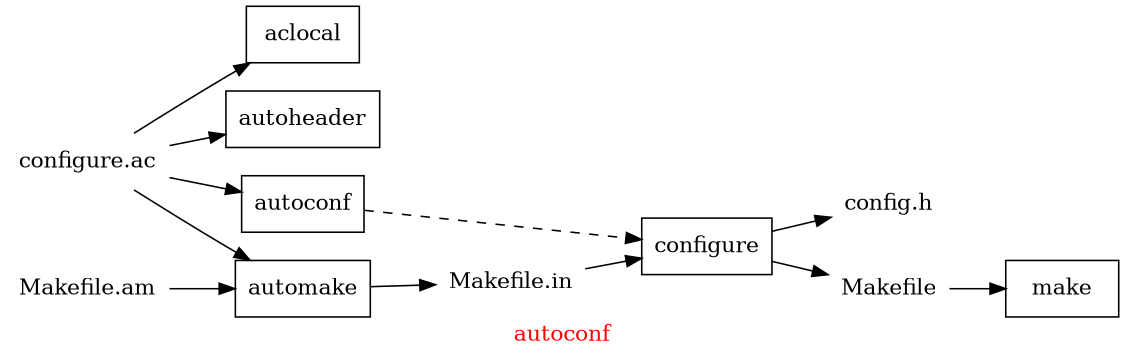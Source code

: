 // Copyright (C) 2007, 2008, 2009 Robert Nielsen <robert@dakota.org>
//
// Licensed under the Apache License, Version 2.0 (the "License");
// you may not use this file except in compliance with the License.
// You may obtain a copy of the License at
//
//      http://www.apache.org/licenses/LICENSE-2.0
//
// Unless required by applicable law or agreed to in writing, software
// distributed under the License is distributed on an "AS IS" BASIS,
// WITHOUT WARRANTIES OR CONDITIONS OF ANY KIND, either express or implied.
// See the License for the specific language governing permissions and
// limitations under the License.

digraph "autoconf"
{
  graph [ label = "\G", fontcolor = red ];
//   label = "autoconf";
  graph [ rankdir = LR, center = true, page = "8.5,11", size = "7.5,10" ];
  node [ shape = plaintext, width = "1.0" ];

  aclocal [ shape = rect ];
  autoheader [ shape = rect ];
  automake [ shape = rect ];
  autoconf [ shape = rect ];
  configure [ shape = rect ];
  make [ shape = rect ];

  "configure.ac" -> { aclocal; autoheader; autoconf; automake };
  autoconf -> configure [ style = dashed ];
  configure -> "config.h";
  "Makefile.am" -> automake -> "Makefile.in" -> configure -> "Makefile" -> make;

//   aclocal -> "aclocal.m4" -> autoheader;
//   "aclocal.m4" [ fontcolor = grey ];
//   autoheader -> "config.h.in" -> configure;
//   "config.h.in" [ fontcolor = grey ];
//   automake -> "ltmain.sh" -> configure;
//   "ltmain.sh" [ fontcolor = grey ];
//   configure -> libtool -> make;
//   "libtool" [ fontcolor = grey ];

//--- formatting only below this line

  subgraph { graph [ rank = same ]; "configure.ac"; "Makefile.am" };

  edge [ style = invis ];
  node [ style = invis ];

//   autoheader -> autoconf -> automake;
//   subgraph { graph [ rank = same ]; autoheader; autoconf; automake };

  aclocal -> autoheader -> autoconf -> automake;
  subgraph { graph [ rank = same ]; aclocal; autoheader; autoconf; automake };
}
